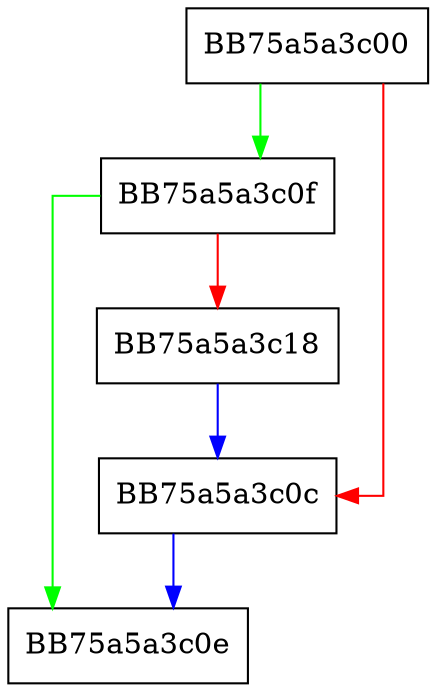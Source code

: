 digraph GetProcessOwnerImagePath {
  node [shape="box"];
  graph [splines=ortho];
  BB75a5a3c00 -> BB75a5a3c0f [color="green"];
  BB75a5a3c00 -> BB75a5a3c0c [color="red"];
  BB75a5a3c0c -> BB75a5a3c0e [color="blue"];
  BB75a5a3c0f -> BB75a5a3c0e [color="green"];
  BB75a5a3c0f -> BB75a5a3c18 [color="red"];
  BB75a5a3c18 -> BB75a5a3c0c [color="blue"];
}